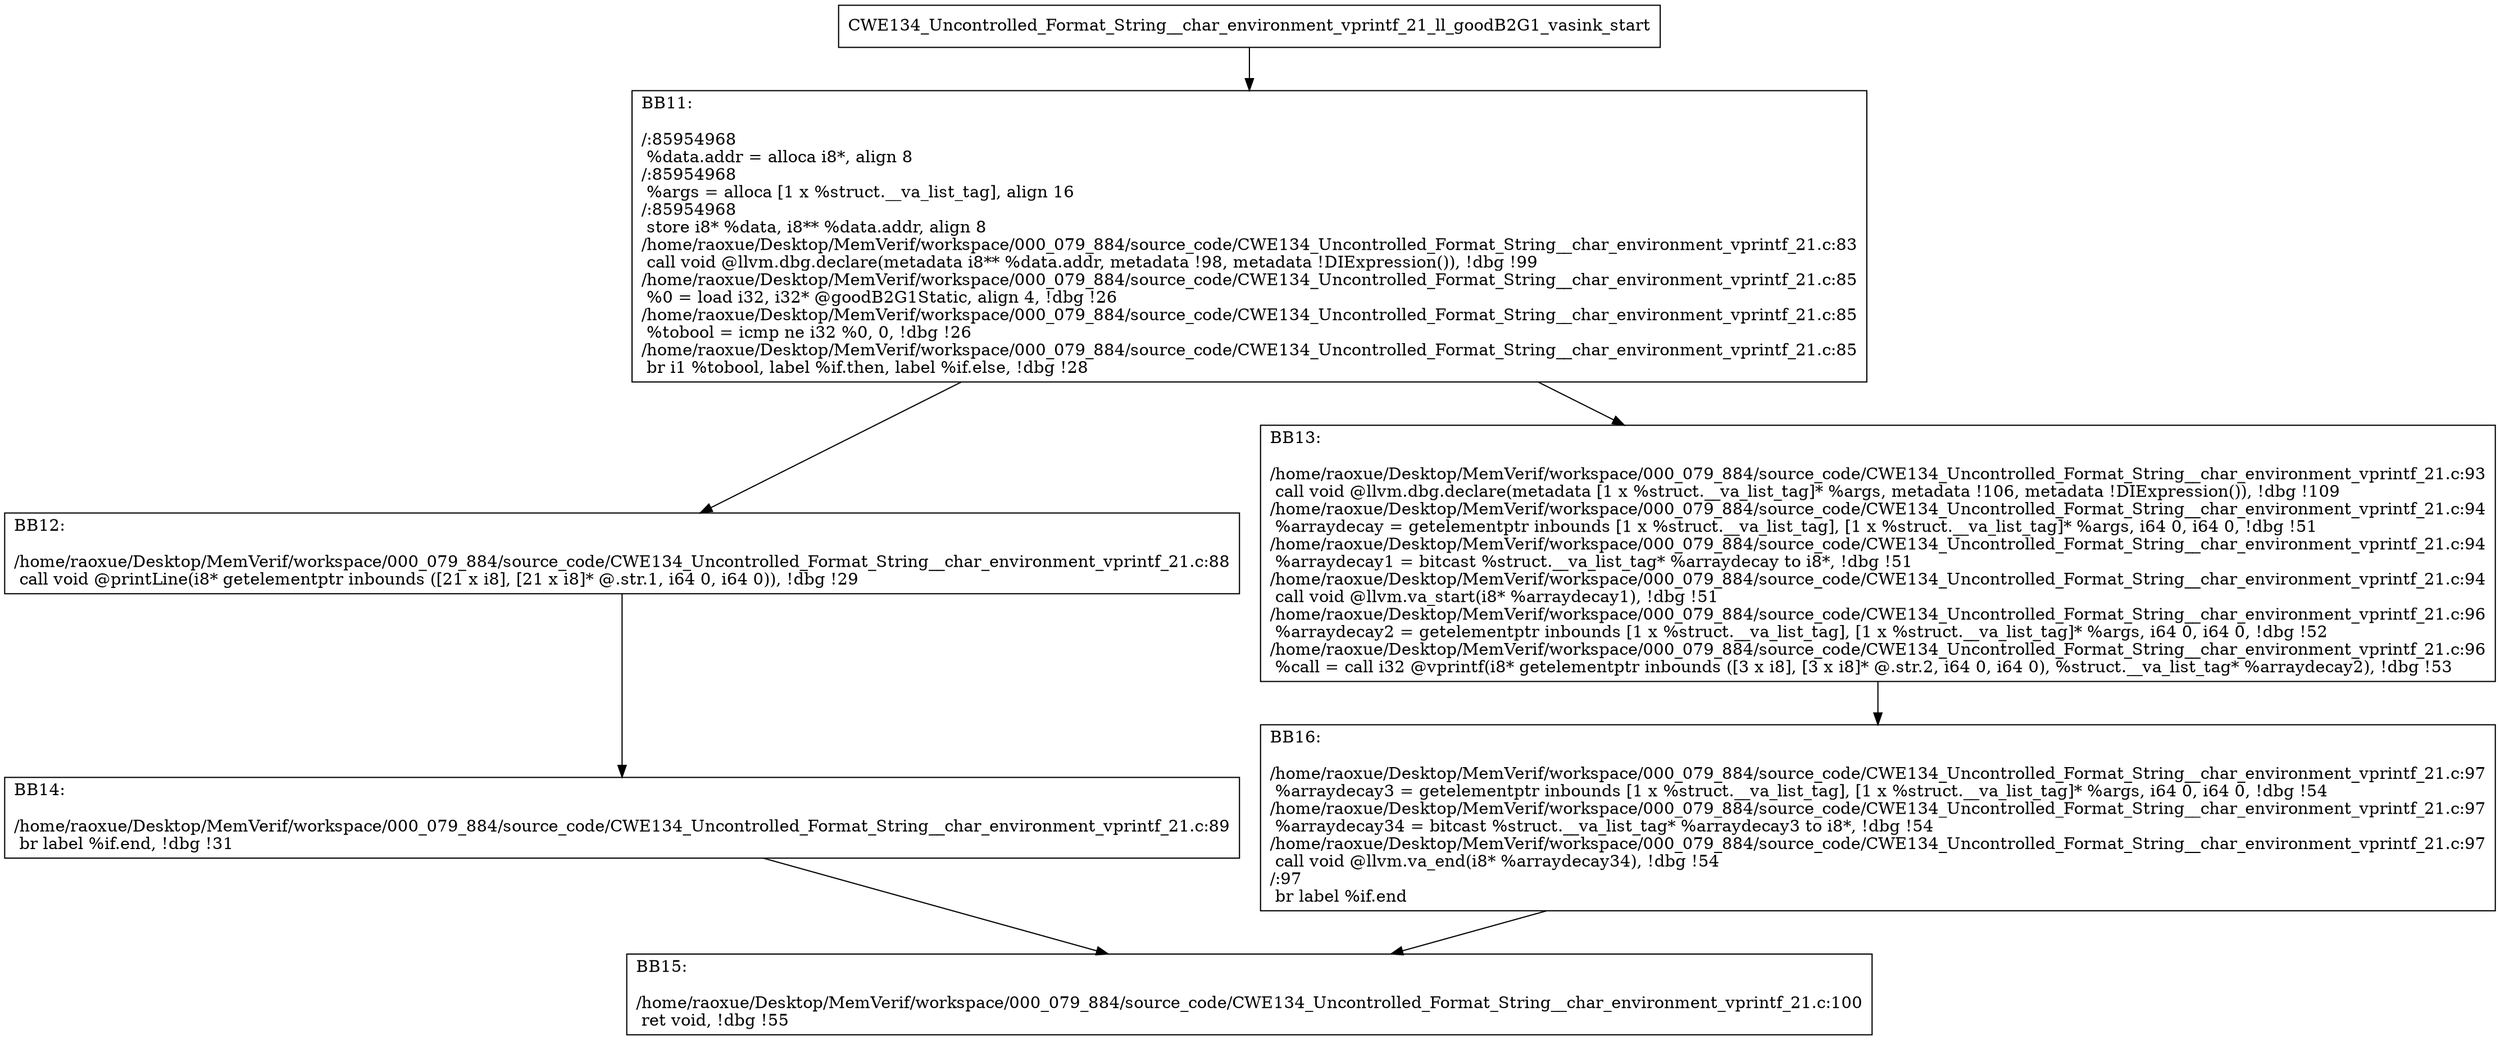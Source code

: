 digraph "CFG for'CWE134_Uncontrolled_Format_String__char_environment_vprintf_21_ll_goodB2G1_vasink' function" {
	BBCWE134_Uncontrolled_Format_String__char_environment_vprintf_21_ll_goodB2G1_vasink_start[shape=record,label="{CWE134_Uncontrolled_Format_String__char_environment_vprintf_21_ll_goodB2G1_vasink_start}"];
	BBCWE134_Uncontrolled_Format_String__char_environment_vprintf_21_ll_goodB2G1_vasink_start-> CWE134_Uncontrolled_Format_String__char_environment_vprintf_21_ll_goodB2G1_vasinkBB11;
	CWE134_Uncontrolled_Format_String__char_environment_vprintf_21_ll_goodB2G1_vasinkBB11 [shape=record, label="{BB11:\l\l/:85954968\l
  %data.addr = alloca i8*, align 8\l
/:85954968\l
  %args = alloca [1 x %struct.__va_list_tag], align 16\l
/:85954968\l
  store i8* %data, i8** %data.addr, align 8\l
/home/raoxue/Desktop/MemVerif/workspace/000_079_884/source_code/CWE134_Uncontrolled_Format_String__char_environment_vprintf_21.c:83\l
  call void @llvm.dbg.declare(metadata i8** %data.addr, metadata !98, metadata !DIExpression()), !dbg !99\l
/home/raoxue/Desktop/MemVerif/workspace/000_079_884/source_code/CWE134_Uncontrolled_Format_String__char_environment_vprintf_21.c:85\l
  %0 = load i32, i32* @goodB2G1Static, align 4, !dbg !26\l
/home/raoxue/Desktop/MemVerif/workspace/000_079_884/source_code/CWE134_Uncontrolled_Format_String__char_environment_vprintf_21.c:85\l
  %tobool = icmp ne i32 %0, 0, !dbg !26\l
/home/raoxue/Desktop/MemVerif/workspace/000_079_884/source_code/CWE134_Uncontrolled_Format_String__char_environment_vprintf_21.c:85\l
  br i1 %tobool, label %if.then, label %if.else, !dbg !28\l
}"];
	CWE134_Uncontrolled_Format_String__char_environment_vprintf_21_ll_goodB2G1_vasinkBB11-> CWE134_Uncontrolled_Format_String__char_environment_vprintf_21_ll_goodB2G1_vasinkBB12;
	CWE134_Uncontrolled_Format_String__char_environment_vprintf_21_ll_goodB2G1_vasinkBB11-> CWE134_Uncontrolled_Format_String__char_environment_vprintf_21_ll_goodB2G1_vasinkBB13;
	CWE134_Uncontrolled_Format_String__char_environment_vprintf_21_ll_goodB2G1_vasinkBB12 [shape=record, label="{BB12:\l\l/home/raoxue/Desktop/MemVerif/workspace/000_079_884/source_code/CWE134_Uncontrolled_Format_String__char_environment_vprintf_21.c:88\l
  call void @printLine(i8* getelementptr inbounds ([21 x i8], [21 x i8]* @.str.1, i64 0, i64 0)), !dbg !29\l
}"];
	CWE134_Uncontrolled_Format_String__char_environment_vprintf_21_ll_goodB2G1_vasinkBB12-> CWE134_Uncontrolled_Format_String__char_environment_vprintf_21_ll_goodB2G1_vasinkBB14;
	CWE134_Uncontrolled_Format_String__char_environment_vprintf_21_ll_goodB2G1_vasinkBB14 [shape=record, label="{BB14:\l\l/home/raoxue/Desktop/MemVerif/workspace/000_079_884/source_code/CWE134_Uncontrolled_Format_String__char_environment_vprintf_21.c:89\l
  br label %if.end, !dbg !31\l
}"];
	CWE134_Uncontrolled_Format_String__char_environment_vprintf_21_ll_goodB2G1_vasinkBB14-> CWE134_Uncontrolled_Format_String__char_environment_vprintf_21_ll_goodB2G1_vasinkBB15;
	CWE134_Uncontrolled_Format_String__char_environment_vprintf_21_ll_goodB2G1_vasinkBB13 [shape=record, label="{BB13:\l\l/home/raoxue/Desktop/MemVerif/workspace/000_079_884/source_code/CWE134_Uncontrolled_Format_String__char_environment_vprintf_21.c:93\l
  call void @llvm.dbg.declare(metadata [1 x %struct.__va_list_tag]* %args, metadata !106, metadata !DIExpression()), !dbg !109\l
/home/raoxue/Desktop/MemVerif/workspace/000_079_884/source_code/CWE134_Uncontrolled_Format_String__char_environment_vprintf_21.c:94\l
  %arraydecay = getelementptr inbounds [1 x %struct.__va_list_tag], [1 x %struct.__va_list_tag]* %args, i64 0, i64 0, !dbg !51\l
/home/raoxue/Desktop/MemVerif/workspace/000_079_884/source_code/CWE134_Uncontrolled_Format_String__char_environment_vprintf_21.c:94\l
  %arraydecay1 = bitcast %struct.__va_list_tag* %arraydecay to i8*, !dbg !51\l
/home/raoxue/Desktop/MemVerif/workspace/000_079_884/source_code/CWE134_Uncontrolled_Format_String__char_environment_vprintf_21.c:94\l
  call void @llvm.va_start(i8* %arraydecay1), !dbg !51\l
/home/raoxue/Desktop/MemVerif/workspace/000_079_884/source_code/CWE134_Uncontrolled_Format_String__char_environment_vprintf_21.c:96\l
  %arraydecay2 = getelementptr inbounds [1 x %struct.__va_list_tag], [1 x %struct.__va_list_tag]* %args, i64 0, i64 0, !dbg !52\l
/home/raoxue/Desktop/MemVerif/workspace/000_079_884/source_code/CWE134_Uncontrolled_Format_String__char_environment_vprintf_21.c:96\l
  %call = call i32 @vprintf(i8* getelementptr inbounds ([3 x i8], [3 x i8]* @.str.2, i64 0, i64 0), %struct.__va_list_tag* %arraydecay2), !dbg !53\l
}"];
	CWE134_Uncontrolled_Format_String__char_environment_vprintf_21_ll_goodB2G1_vasinkBB13-> CWE134_Uncontrolled_Format_String__char_environment_vprintf_21_ll_goodB2G1_vasinkBB16;
	CWE134_Uncontrolled_Format_String__char_environment_vprintf_21_ll_goodB2G1_vasinkBB16 [shape=record, label="{BB16:\l\l/home/raoxue/Desktop/MemVerif/workspace/000_079_884/source_code/CWE134_Uncontrolled_Format_String__char_environment_vprintf_21.c:97\l
  %arraydecay3 = getelementptr inbounds [1 x %struct.__va_list_tag], [1 x %struct.__va_list_tag]* %args, i64 0, i64 0, !dbg !54\l
/home/raoxue/Desktop/MemVerif/workspace/000_079_884/source_code/CWE134_Uncontrolled_Format_String__char_environment_vprintf_21.c:97\l
  %arraydecay34 = bitcast %struct.__va_list_tag* %arraydecay3 to i8*, !dbg !54\l
/home/raoxue/Desktop/MemVerif/workspace/000_079_884/source_code/CWE134_Uncontrolled_Format_String__char_environment_vprintf_21.c:97\l
  call void @llvm.va_end(i8* %arraydecay34), !dbg !54\l
/:97\l
  br label %if.end\l
}"];
	CWE134_Uncontrolled_Format_String__char_environment_vprintf_21_ll_goodB2G1_vasinkBB16-> CWE134_Uncontrolled_Format_String__char_environment_vprintf_21_ll_goodB2G1_vasinkBB15;
	CWE134_Uncontrolled_Format_String__char_environment_vprintf_21_ll_goodB2G1_vasinkBB15 [shape=record, label="{BB15:\l\l/home/raoxue/Desktop/MemVerif/workspace/000_079_884/source_code/CWE134_Uncontrolled_Format_String__char_environment_vprintf_21.c:100\l
  ret void, !dbg !55\l
}"];
}
